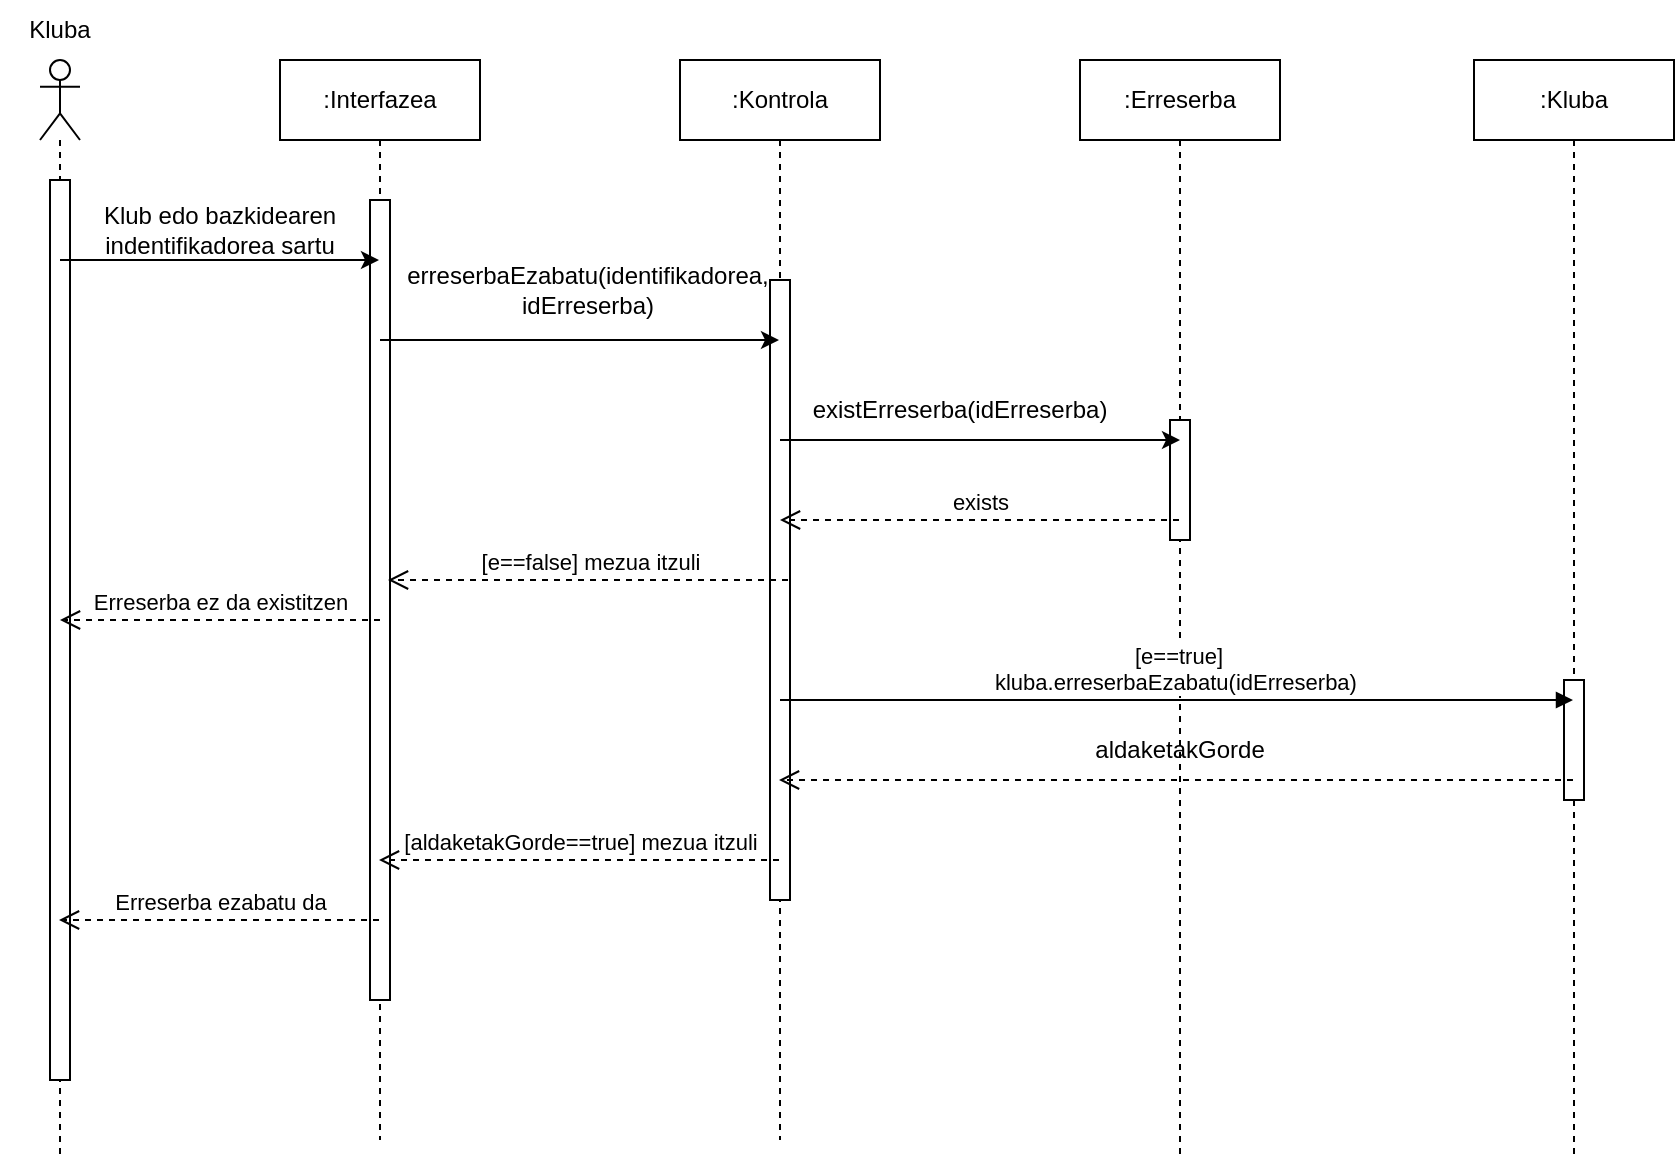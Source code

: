 <mxfile version="26.1.1">
  <diagram name="Página-1" id="A1fAVPrOHRBglseKuVbo">
    <mxGraphModel dx="1050" dy="557" grid="1" gridSize="10" guides="1" tooltips="1" connect="1" arrows="1" fold="1" page="1" pageScale="1" pageWidth="827" pageHeight="1169" math="0" shadow="0">
      <root>
        <mxCell id="0" />
        <mxCell id="1" parent="0" />
        <mxCell id="KZJoHSOfrfHXDGRzf_YA-4" value="" style="shape=umlLifeline;perimeter=lifelinePerimeter;whiteSpace=wrap;html=1;container=1;dropTarget=0;collapsible=0;recursiveResize=0;outlineConnect=0;portConstraint=eastwest;newEdgeStyle={&quot;curved&quot;:0,&quot;rounded&quot;:0};participant=umlActor;" parent="1" vertex="1">
          <mxGeometry x="110" y="30" width="20" height="550" as="geometry" />
        </mxCell>
        <mxCell id="b3mr6wWxOYtG4mus4QIF-1" value="" style="html=1;points=[[0,0,0,0,5],[0,1,0,0,-5],[1,0,0,0,5],[1,1,0,0,-5]];perimeter=orthogonalPerimeter;outlineConnect=0;targetShapes=umlLifeline;portConstraint=eastwest;newEdgeStyle={&quot;curved&quot;:0,&quot;rounded&quot;:0};" vertex="1" parent="KZJoHSOfrfHXDGRzf_YA-4">
          <mxGeometry x="5" y="60" width="10" height="450" as="geometry" />
        </mxCell>
        <mxCell id="KZJoHSOfrfHXDGRzf_YA-5" value="Kluba" style="text;html=1;align=center;verticalAlign=middle;whiteSpace=wrap;rounded=0;" parent="1" vertex="1">
          <mxGeometry x="90" width="60" height="30" as="geometry" />
        </mxCell>
        <mxCell id="KZJoHSOfrfHXDGRzf_YA-6" value=":Interfazea" style="shape=umlLifeline;perimeter=lifelinePerimeter;whiteSpace=wrap;html=1;container=1;dropTarget=0;collapsible=0;recursiveResize=0;outlineConnect=0;portConstraint=eastwest;newEdgeStyle={&quot;curved&quot;:0,&quot;rounded&quot;:0};" parent="1" vertex="1">
          <mxGeometry x="230" y="30" width="100" height="540" as="geometry" />
        </mxCell>
        <mxCell id="b3mr6wWxOYtG4mus4QIF-2" value="" style="html=1;points=[[0,0,0,0,5],[0,1,0,0,-5],[1,0,0,0,5],[1,1,0,0,-5]];perimeter=orthogonalPerimeter;outlineConnect=0;targetShapes=umlLifeline;portConstraint=eastwest;newEdgeStyle={&quot;curved&quot;:0,&quot;rounded&quot;:0};" vertex="1" parent="KZJoHSOfrfHXDGRzf_YA-6">
          <mxGeometry x="45" y="70" width="10" height="400" as="geometry" />
        </mxCell>
        <mxCell id="KZJoHSOfrfHXDGRzf_YA-7" value=":Erreserba" style="shape=umlLifeline;perimeter=lifelinePerimeter;whiteSpace=wrap;html=1;container=1;dropTarget=0;collapsible=0;recursiveResize=0;outlineConnect=0;portConstraint=eastwest;newEdgeStyle={&quot;curved&quot;:0,&quot;rounded&quot;:0};" parent="1" vertex="1">
          <mxGeometry x="630" y="30" width="100" height="550" as="geometry" />
        </mxCell>
        <mxCell id="b3mr6wWxOYtG4mus4QIF-4" value="" style="html=1;points=[[0,0,0,0,5],[0,1,0,0,-5],[1,0,0,0,5],[1,1,0,0,-5]];perimeter=orthogonalPerimeter;outlineConnect=0;targetShapes=umlLifeline;portConstraint=eastwest;newEdgeStyle={&quot;curved&quot;:0,&quot;rounded&quot;:0};" vertex="1" parent="KZJoHSOfrfHXDGRzf_YA-7">
          <mxGeometry x="45" y="180" width="10" height="60" as="geometry" />
        </mxCell>
        <mxCell id="KZJoHSOfrfHXDGRzf_YA-8" value=":Kontrola" style="shape=umlLifeline;perimeter=lifelinePerimeter;whiteSpace=wrap;html=1;container=1;dropTarget=0;collapsible=0;recursiveResize=0;outlineConnect=0;portConstraint=eastwest;newEdgeStyle={&quot;curved&quot;:0,&quot;rounded&quot;:0};" parent="1" vertex="1">
          <mxGeometry x="430" y="30" width="100" height="540" as="geometry" />
        </mxCell>
        <mxCell id="b3mr6wWxOYtG4mus4QIF-3" value="" style="html=1;points=[[0,0,0,0,5],[0,1,0,0,-5],[1,0,0,0,5],[1,1,0,0,-5]];perimeter=orthogonalPerimeter;outlineConnect=0;targetShapes=umlLifeline;portConstraint=eastwest;newEdgeStyle={&quot;curved&quot;:0,&quot;rounded&quot;:0};" vertex="1" parent="KZJoHSOfrfHXDGRzf_YA-8">
          <mxGeometry x="45" y="110" width="10" height="310" as="geometry" />
        </mxCell>
        <mxCell id="KZJoHSOfrfHXDGRzf_YA-9" value="" style="endArrow=classic;html=1;rounded=0;" parent="1" target="KZJoHSOfrfHXDGRzf_YA-6" edge="1">
          <mxGeometry width="50" height="50" relative="1" as="geometry">
            <mxPoint x="120" y="130" as="sourcePoint" />
            <mxPoint x="290" y="130" as="targetPoint" />
            <Array as="points">
              <mxPoint x="200" y="130" />
            </Array>
          </mxGeometry>
        </mxCell>
        <mxCell id="KZJoHSOfrfHXDGRzf_YA-10" value="Klub edo bazkidearen indentifikadorea sartu" style="text;html=1;align=center;verticalAlign=middle;whiteSpace=wrap;rounded=0;" parent="1" vertex="1">
          <mxGeometry x="140" y="100" width="120" height="30" as="geometry" />
        </mxCell>
        <mxCell id="KZJoHSOfrfHXDGRzf_YA-11" value="" style="endArrow=classic;html=1;rounded=0;" parent="1" target="KZJoHSOfrfHXDGRzf_YA-8" edge="1">
          <mxGeometry width="50" height="50" relative="1" as="geometry">
            <mxPoint x="280" y="170" as="sourcePoint" />
            <mxPoint x="440" y="170" as="targetPoint" />
            <Array as="points">
              <mxPoint x="360" y="170" />
            </Array>
          </mxGeometry>
        </mxCell>
        <mxCell id="KZJoHSOfrfHXDGRzf_YA-12" value="erreserbaEzabatu(identifikadorea, idErreserba)" style="text;html=1;align=center;verticalAlign=middle;whiteSpace=wrap;rounded=0;" parent="1" vertex="1">
          <mxGeometry x="354" y="130" width="60" height="30" as="geometry" />
        </mxCell>
        <mxCell id="KZJoHSOfrfHXDGRzf_YA-13" value="" style="endArrow=classic;html=1;rounded=0;" parent="1" source="KZJoHSOfrfHXDGRzf_YA-8" edge="1">
          <mxGeometry width="50" height="50" relative="1" as="geometry">
            <mxPoint x="500" y="220" as="sourcePoint" />
            <mxPoint x="680" y="220" as="targetPoint" />
            <Array as="points">
              <mxPoint x="580" y="220" />
            </Array>
          </mxGeometry>
        </mxCell>
        <mxCell id="KZJoHSOfrfHXDGRzf_YA-14" value="existErreserba(idErreserba)" style="text;html=1;align=center;verticalAlign=middle;whiteSpace=wrap;rounded=0;" parent="1" vertex="1">
          <mxGeometry x="540" y="190" width="60" height="30" as="geometry" />
        </mxCell>
        <mxCell id="KZJoHSOfrfHXDGRzf_YA-15" value="exists" style="html=1;verticalAlign=bottom;endArrow=open;dashed=1;endSize=8;curved=0;rounded=0;" parent="1" target="KZJoHSOfrfHXDGRzf_YA-8" edge="1">
          <mxGeometry x="-0.003" relative="1" as="geometry">
            <mxPoint x="679.5" y="260" as="sourcePoint" />
            <mxPoint x="492.5" y="260" as="targetPoint" />
            <Array as="points">
              <mxPoint x="584.5" y="260" />
            </Array>
            <mxPoint as="offset" />
          </mxGeometry>
        </mxCell>
        <mxCell id="KZJoHSOfrfHXDGRzf_YA-16" value="[e==false] mezua itzuli" style="html=1;verticalAlign=bottom;endArrow=open;dashed=1;endSize=8;curved=0;rounded=0;" parent="1" edge="1">
          <mxGeometry x="-0.003" relative="1" as="geometry">
            <mxPoint x="484" y="290" as="sourcePoint" />
            <mxPoint x="284" y="290" as="targetPoint" />
            <Array as="points">
              <mxPoint x="463" y="290" />
            </Array>
            <mxPoint as="offset" />
          </mxGeometry>
        </mxCell>
        <mxCell id="KZJoHSOfrfHXDGRzf_YA-18" value="Erreserba ez da existitzen" style="html=1;verticalAlign=bottom;endArrow=open;dashed=1;endSize=8;curved=0;rounded=0;" parent="1" edge="1">
          <mxGeometry relative="1" as="geometry">
            <mxPoint x="280" y="310" as="sourcePoint" />
            <mxPoint x="120" y="310" as="targetPoint" />
          </mxGeometry>
        </mxCell>
        <mxCell id="KZJoHSOfrfHXDGRzf_YA-19" value=":Kluba" style="shape=umlLifeline;perimeter=lifelinePerimeter;whiteSpace=wrap;html=1;container=1;dropTarget=0;collapsible=0;recursiveResize=0;outlineConnect=0;portConstraint=eastwest;newEdgeStyle={&quot;curved&quot;:0,&quot;rounded&quot;:0};" parent="1" vertex="1">
          <mxGeometry x="827" y="30" width="100" height="550" as="geometry" />
        </mxCell>
        <mxCell id="b3mr6wWxOYtG4mus4QIF-5" value="" style="html=1;points=[[0,0,0,0,5],[0,1,0,0,-5],[1,0,0,0,5],[1,1,0,0,-5]];perimeter=orthogonalPerimeter;outlineConnect=0;targetShapes=umlLifeline;portConstraint=eastwest;newEdgeStyle={&quot;curved&quot;:0,&quot;rounded&quot;:0};" vertex="1" parent="KZJoHSOfrfHXDGRzf_YA-19">
          <mxGeometry x="45" y="310" width="10" height="60" as="geometry" />
        </mxCell>
        <mxCell id="KZJoHSOfrfHXDGRzf_YA-20" value="[e==true]&lt;br&gt;&lt;div&gt;&lt;span style=&quot;background-color: light-dark(#ffffff, var(--ge-dark-color, #121212)); color: light-dark(rgb(0, 0, 0), rgb(255, 255, 255));&quot;&gt;kluba.erreserbaEzabatu(idErreserba)&lt;/span&gt;&amp;nbsp;&lt;/div&gt;" style="html=1;verticalAlign=bottom;endArrow=block;curved=0;rounded=0;" parent="1" target="KZJoHSOfrfHXDGRzf_YA-19" edge="1">
          <mxGeometry width="80" relative="1" as="geometry">
            <mxPoint x="480" y="350" as="sourcePoint" />
            <mxPoint x="560" y="350" as="targetPoint" />
          </mxGeometry>
        </mxCell>
        <mxCell id="KZJoHSOfrfHXDGRzf_YA-21" value="" style="html=1;verticalAlign=bottom;endArrow=open;dashed=1;endSize=8;curved=0;rounded=0;" parent="1" source="KZJoHSOfrfHXDGRzf_YA-19" edge="1">
          <mxGeometry relative="1" as="geometry">
            <mxPoint x="840" y="390" as="sourcePoint" />
            <mxPoint x="479.5" y="390" as="targetPoint" />
          </mxGeometry>
        </mxCell>
        <mxCell id="KZJoHSOfrfHXDGRzf_YA-22" value="[aldaketakGorde==true] mezua itzuli" style="html=1;verticalAlign=bottom;endArrow=open;dashed=1;endSize=8;curved=0;rounded=0;" parent="1" edge="1">
          <mxGeometry relative="1" as="geometry">
            <mxPoint x="479.5" y="430" as="sourcePoint" />
            <mxPoint x="279.5" y="430" as="targetPoint" />
          </mxGeometry>
        </mxCell>
        <mxCell id="KZJoHSOfrfHXDGRzf_YA-23" value="Erreserba ezabatu da" style="html=1;verticalAlign=bottom;endArrow=open;dashed=1;endSize=8;curved=0;rounded=0;" parent="1" source="KZJoHSOfrfHXDGRzf_YA-6" edge="1">
          <mxGeometry relative="1" as="geometry">
            <mxPoint x="250" y="460" as="sourcePoint" />
            <mxPoint x="119.5" y="460" as="targetPoint" />
          </mxGeometry>
        </mxCell>
        <mxCell id="KZJoHSOfrfHXDGRzf_YA-24" value="aldaketakGorde" style="text;html=1;align=center;verticalAlign=middle;whiteSpace=wrap;rounded=0;" parent="1" vertex="1">
          <mxGeometry x="650" y="360" width="60" height="30" as="geometry" />
        </mxCell>
      </root>
    </mxGraphModel>
  </diagram>
</mxfile>
